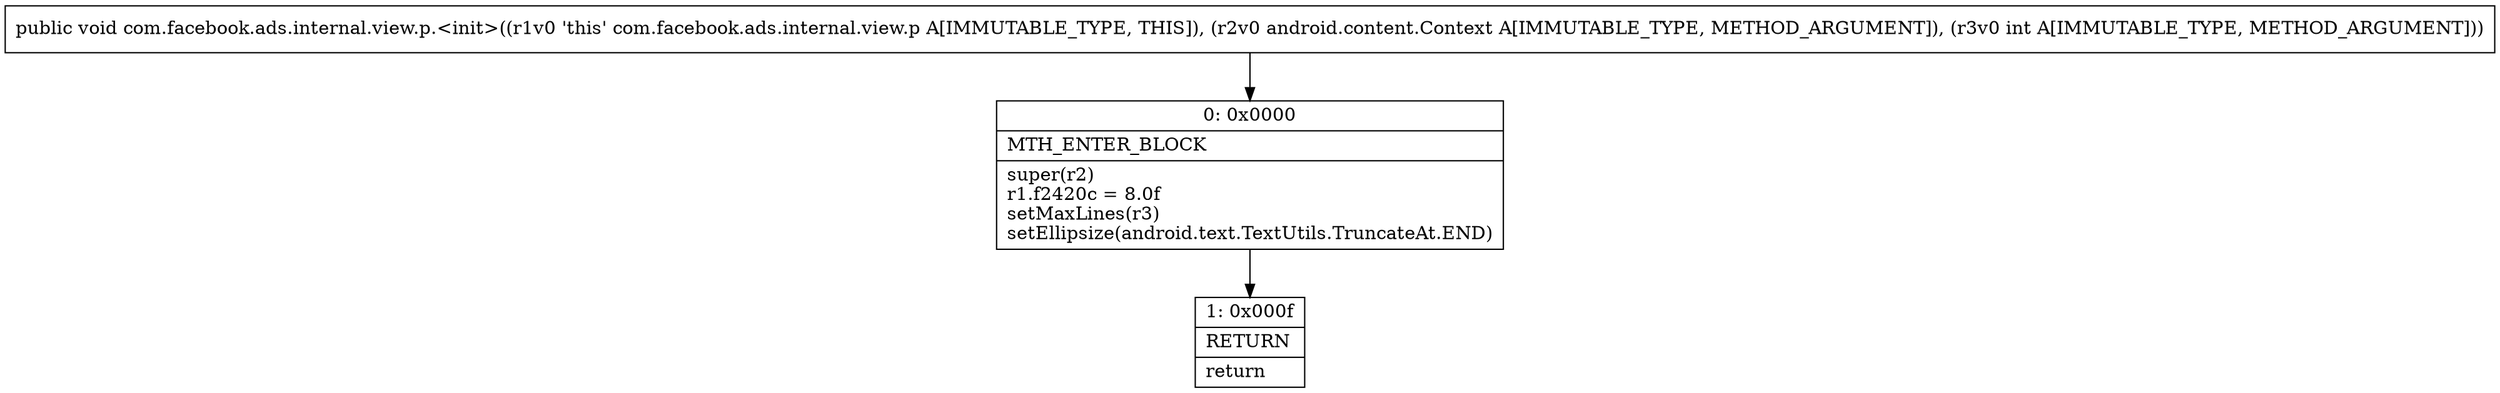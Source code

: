 digraph "CFG forcom.facebook.ads.internal.view.p.\<init\>(Landroid\/content\/Context;I)V" {
Node_0 [shape=record,label="{0\:\ 0x0000|MTH_ENTER_BLOCK\l|super(r2)\lr1.f2420c = 8.0f\lsetMaxLines(r3)\lsetEllipsize(android.text.TextUtils.TruncateAt.END)\l}"];
Node_1 [shape=record,label="{1\:\ 0x000f|RETURN\l|return\l}"];
MethodNode[shape=record,label="{public void com.facebook.ads.internal.view.p.\<init\>((r1v0 'this' com.facebook.ads.internal.view.p A[IMMUTABLE_TYPE, THIS]), (r2v0 android.content.Context A[IMMUTABLE_TYPE, METHOD_ARGUMENT]), (r3v0 int A[IMMUTABLE_TYPE, METHOD_ARGUMENT])) }"];
MethodNode -> Node_0;
Node_0 -> Node_1;
}

